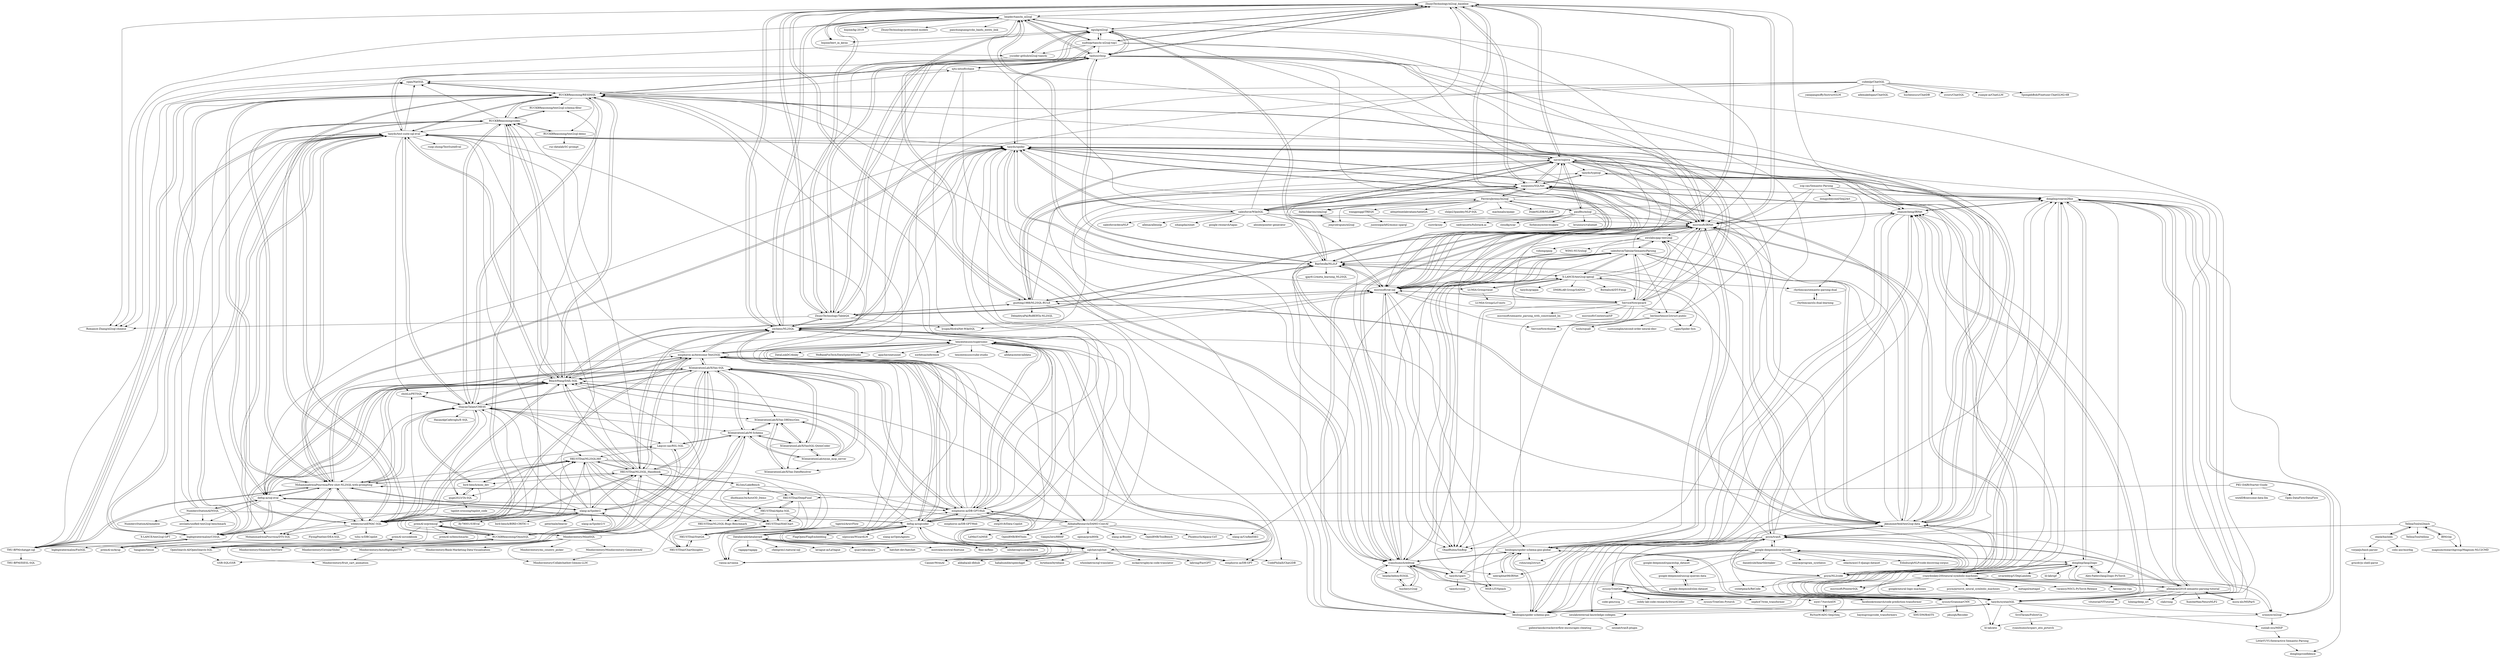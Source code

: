 digraph G {
"ZhuiyiTechnology/nl2sql_baseline" -> "beader/tianchi_nl2sql"
"ZhuiyiTechnology/nl2sql_baseline" -> "eguilg/nl2sql"
"ZhuiyiTechnology/nl2sql_baseline" -> "nudtnlp/tianchi-nl2sql-top1"
"ZhuiyiTechnology/nl2sql_baseline" -> "naver/sqlova"
"ZhuiyiTechnology/nl2sql_baseline" -> "microsoft/IRNet"
"ZhuiyiTechnology/nl2sql_baseline" -> "xiaojunxu/SQLNet"
"ZhuiyiTechnology/nl2sql_baseline" -> "ZhuiyiTechnology/TableQA"
"ZhuiyiTechnology/nl2sql_baseline" -> "taolusi/chisp"
"ZhuiyiTechnology/nl2sql_baseline" -> "bojone/bert_in_keras" ["e"=1]
"ZhuiyiTechnology/nl2sql_baseline" -> "BaeSeulki/NL2LF"
"ZhuiyiTechnology/nl2sql_baseline" -> "microsoft/rat-sql"
"ZhuiyiTechnology/nl2sql_baseline" -> "guotong1988/NL2SQL-RULE"
"ZhuiyiTechnology/nl2sql_baseline" -> "yechens/NL2SQL"
"ZhuiyiTechnology/nl2sql_baseline" -> "zhanzecheng/IRNet"
"ZhuiyiTechnology/nl2sql_baseline" -> "Romance-Zhang/nl2sql-chinese"
"taoyds/spider" -> "microsoft/IRNet"
"taoyds/spider" -> "taoyds/test-suite-sql-eval"
"taoyds/spider" -> "jkkummerfeld/text2sql-data"
"taoyds/spider" -> "microsoft/rat-sql"
"taoyds/spider" -> "BeachWang/DAIL-SQL"
"taoyds/spider" -> "MohammadrezaPourreza/Few-shot-NL2SQL-with-prompting"
"taoyds/spider" -> "ryanzhumich/editsql"
"taoyds/spider" -> "taolusi/chisp"
"taoyds/spider" -> "xiaojunxu/SQLNet"
"taoyds/spider" -> "taoyds/syntaxSQL"
"taoyds/spider" -> "salesforce/WikiSQL"
"taoyds/spider" -> "BaeSeulki/NL2LF"
"taoyds/spider" -> "naver/sqlova"
"taoyds/spider" -> "benbogin/spider-schema-gnn"
"taoyds/spider" -> "RUCKBReasoning/RESDSQL"
"salesforce/WikiSQL" -> "taoyds/spider"
"salesforce/WikiSQL" -> "naver/sqlova"
"salesforce/WikiSQL" -> "xiaojunxu/SQLNet"
"salesforce/WikiSQL" -> "jkkummerfeld/text2sql-data"
"salesforce/WikiSQL" -> "yechens/NL2SQL"
"salesforce/WikiSQL" -> "ZhuiyiTechnology/nl2sql_baseline"
"salesforce/WikiSQL" -> "microsoft/IRNet"
"salesforce/WikiSQL" -> "beader/tianchi_nl2sql"
"salesforce/WikiSQL" -> "microsoft/rat-sql"
"salesforce/WikiSQL" -> "google-research/tapas" ["e"=1]
"salesforce/WikiSQL" -> "abisee/pointer-generator" ["e"=1]
"salesforce/WikiSQL" -> "salesforce/decaNLP" ["e"=1]
"salesforce/WikiSQL" -> "allenai/allennlp" ["e"=1]
"salesforce/WikiSQL" -> "FerreroJeremy/ln2sql"
"salesforce/WikiSQL" -> "zihangdai/xlnet" ["e"=1]
"crazydonkey200/neural-symbolic-machines" -> "donglixp/coarse2fine"
"crazydonkey200/neural-symbolic-machines" -> "donglixp/lang2logic"
"crazydonkey200/neural-symbolic-machines" -> "zhanzecheng/IRNet"
"crazydonkey200/neural-symbolic-machines" -> "vacancy/NSCL-PyTorch-Release" ["e"=1]
"crazydonkey200/neural-symbolic-machines" -> "taoyds/syntaxSQL"
"crazydonkey200/neural-symbolic-machines" -> "microsoft/PointerSQL" ["e"=1]
"crazydonkey200/neural-symbolic-machines" -> "allenai/acl2018-semantic-parsing-tutorial"
"crazydonkey200/neural-symbolic-machines" -> "kexinyi/ns-vqa" ["e"=1]
"crazydonkey200/neural-symbolic-machines" -> "pcyin/tranX"
"crazydonkey200/neural-symbolic-machines" -> "sriniiyer/nl2sql"
"crazydonkey200/neural-symbolic-machines" -> "google/neural-logic-machines" ["e"=1]
"crazydonkey200/neural-symbolic-machines" -> "jkkummerfeld/text2sql-data"
"crazydonkey200/neural-symbolic-machines" -> "pcyin/pytorch_neural_symbolic_machines" ["e"=1]
"crazydonkey200/neural-symbolic-machines" -> "metagol/metagol" ["e"=1]
"crazydonkey200/neural-symbolic-machines" -> "benbogin/spider-schema-gnn"
"naver/sqlova" -> "xiaojunxu/SQLNet"
"naver/sqlova" -> "ZhuiyiTechnology/nl2sql_baseline"
"naver/sqlova" -> "paulfitz/mlsql"
"naver/sqlova" -> "microsoft/IRNet"
"naver/sqlova" -> "guotong1988/NL2SQL-RULE"
"naver/sqlova" -> "taoyds/syntaxSQL"
"naver/sqlova" -> "jkkummerfeld/text2sql-data"
"naver/sqlova" -> "salesforce/WikiSQL"
"naver/sqlova" -> "microsoft/PointerSQL" ["e"=1]
"naver/sqlova" -> "taoyds/spider"
"naver/sqlova" -> "BaeSeulki/NL2LF"
"naver/sqlova" -> "taoyds/typesql"
"naver/sqlova" -> "ryanzhumich/editsql"
"naver/sqlova" -> "donglixp/coarse2fine"
"naver/sqlova" -> "zhanzecheng/IRNet"
"xiaojunxu/SQLNet" -> "naver/sqlova"
"xiaojunxu/SQLNet" -> "taoyds/syntaxSQL"
"xiaojunxu/SQLNet" -> "microsoft/IRNet"
"xiaojunxu/SQLNet" -> "taoyds/typesql"
"xiaojunxu/SQLNet" -> "donglixp/coarse2fine"
"xiaojunxu/SQLNet" -> "FerreroJeremy/ln2sql"
"xiaojunxu/SQLNet" -> "jkkummerfeld/text2sql-data"
"xiaojunxu/SQLNet" -> "ZhuiyiTechnology/nl2sql_baseline"
"xiaojunxu/SQLNet" -> "taoyds/spider"
"xiaojunxu/SQLNet" -> "dadashkarimi/seq2sql"
"xiaojunxu/SQLNet" -> "ryanzhumich/editsql"
"xiaojunxu/SQLNet" -> "salesforce/WikiSQL"
"xiaojunxu/SQLNet" -> "microsoft/rat-sql"
"xiaojunxu/SQLNet" -> "benbogin/spider-schema-gnn"
"xiaojunxu/SQLNet" -> "guotong1988/NL2SQL-RULE"
"donglixp/coarse2fine" -> "donglixp/lang2logic"
"donglixp/coarse2fine" -> "taoyds/syntaxSQL"
"donglixp/coarse2fine" -> "Alex-Fabbri/lang2logic-PyTorch"
"donglixp/coarse2fine" -> "taoyds/typesql"
"donglixp/coarse2fine" -> "sriniiyer/nl2sql"
"donglixp/coarse2fine" -> "zhanzecheng/IRNet"
"donglixp/coarse2fine" -> "allenai/acl2018-semantic-parsing-tutorial"
"donglixp/coarse2fine" -> "xiaojunxu/SQLNet"
"donglixp/coarse2fine" -> "pcyin/NL2code"
"donglixp/coarse2fine" -> "benbogin/spider-schema-gnn"
"donglixp/coarse2fine" -> "donglixp/confidence"
"pcyin/tranX" -> "pcyin/NL2code"
"pcyin/tranX" -> "microsoft/IRNet"
"pcyin/tranX" -> "taoyds/syntaxSQL"
"pcyin/tranX" -> "neulab/external-knowledge-codegen"
"pcyin/tranX" -> "zhanzecheng/IRNet"
"pcyin/tranX" -> "benbogin/spider-schema-gnn"
"pcyin/tranX" -> "zysszy/TreeGen"
"pcyin/tranX" -> "jkkummerfeld/text2sql-data"
"pcyin/tranX" -> "allenai/acl2018-semantic-parsing-tutorial"
"pcyin/tranX" -> "donglixp/coarse2fine"
"pcyin/tranX" -> "benbogin/spider-schema-gnn-global"
"pcyin/tranX" -> "zysszy/GrammarCNN"
"pcyin/tranX" -> "google-deepmind/card2code"
"pcyin/tranX" -> "OhadRubin/SmBop" ["e"=1]
"pcyin/tranX" -> "BaeSeulki/NL2LF"
"taoyds/syntaxSQL" -> "benbogin/spider-schema-gnn-global"
"taoyds/syntaxSQL" -> "benbogin/spider-schema-gnn"
"taoyds/syntaxSQL" -> "ryanzhumich/editsql"
"taoyds/syntaxSQL" -> "microsoft/IRNet"
"taoyds/syntaxSQL" -> "zhanzecheng/IRNet"
"taoyds/syntaxSQL" -> "donglixp/coarse2fine"
"taoyds/syntaxSQL" -> "xiaojunxu/SQLNet"
"taoyds/syntaxSQL" -> "sriniiyer/nl2sql"
"taoyds/syntaxSQL" -> "sunlab-osu/MISP"
"taoyds/syntaxSQL" -> "lil-lab/atis"
"taoyds/syntaxSQL" -> "SivilTaram/FollowUp"
"msra-nlc/MSParS" -> "donglixp/coarse2fine"
"msra-nlc/MSParS" -> "allenai/acl2018-semantic-parsing-tutorial"
"ryanzhumich/editsql" -> "microsoft/IRNet"
"ryanzhumich/editsql" -> "benbogin/spider-schema-gnn-global"
"ryanzhumich/editsql" -> "taoyds/sparc"
"ryanzhumich/editsql" -> "taoyds/syntaxSQL"
"ryanzhumich/editsql" -> "benbogin/spider-schema-gnn"
"ryanzhumich/editsql" -> "microsoft/rat-sql"
"ryanzhumich/editsql" -> "huybery/r2sql"
"ryanzhumich/editsql" -> "lil-lab/atis"
"ryanzhumich/editsql" -> "headacheboy/IGSQL"
"ryanzhumich/editsql" -> "taoyds/spider"
"ryanzhumich/editsql" -> "neerajbhat98/IRNet"
"ryanzhumich/editsql" -> "salesforce/TabularSemanticParsing"
"ryanzhumich/editsql" -> "donglixp/coarse2fine"
"ryanzhumich/editsql" -> "zhanzecheng/IRNet"
"ryanzhumich/editsql" -> "BaeSeulki/NL2LF"
"paulfitz/mlsql" -> "naver/sqlova"
"paulfitz/mlsql" -> "microsoft/IRNet"
"paulfitz/mlsql" -> "FerreroJeremy/ln2sql"
"paulfitz/mlsql" -> "sustrik/uxy" ["e"=1]
"paulfitz/mlsql" -> "xadrianzetx/fullstack.ai" ["e"=1]
"paulfitz/mlsql" -> "microsoft/rat-sql"
"paulfitz/mlsql" -> "cloudkj/scar" ["e"=1]
"paulfitz/mlsql" -> "forbesmyester/esqlate" ["e"=1]
"paulfitz/mlsql" -> "brunnurs/valuenet"
"jkkummerfeld/text2sql-data" -> "taoyds/spider"
"jkkummerfeld/text2sql-data" -> "xiaojunxu/SQLNet"
"jkkummerfeld/text2sql-data" -> "taoyds/syntaxSQL"
"jkkummerfeld/text2sql-data" -> "naver/sqlova"
"jkkummerfeld/text2sql-data" -> "donglixp/coarse2fine"
"jkkummerfeld/text2sql-data" -> "taoyds/test-suite-sql-eval"
"jkkummerfeld/text2sql-data" -> "benbogin/spider-schema-gnn"
"jkkummerfeld/text2sql-data" -> "pcyin/tranX"
"jkkummerfeld/text2sql-data" -> "microsoft/IRNet"
"jkkummerfeld/text2sql-data" -> "awslabs/gap-text2sql"
"jkkummerfeld/text2sql-data" -> "salesforce/TabularSemanticParsing"
"jkkummerfeld/text2sql-data" -> "microsoft/rat-sql"
"jkkummerfeld/text2sql-data" -> "crazydonkey200/neural-symbolic-machines"
"jkkummerfeld/text2sql-data" -> "guotong1988/NL2SQL-RULE"
"jkkummerfeld/text2sql-data" -> "zhanzecheng/IRNet"
"taoyds/typesql" -> "donglixp/coarse2fine"
"taoyds/typesql" -> "xiaojunxu/SQLNet"
"taoyds/typesql" -> "taoyds/syntaxSQL"
"allenai/acl2018-semantic-parsing-tutorial" -> "donglixp/coarse2fine"
"allenai/acl2018-semantic-parsing-tutorial" -> "vitutorial/VITutorial" ["e"=1]
"allenai/acl2018-semantic-parsing-tutorial" -> "zhanzecheng/IRNet"
"allenai/acl2018-semantic-parsing-tutorial" -> "taoyds/syntaxSQL"
"allenai/acl2018-semantic-parsing-tutorial" -> "benbogin/spider-schema-gnn"
"allenai/acl2018-semantic-parsing-tutorial" -> "pcyin/tranX"
"allenai/acl2018-semantic-parsing-tutorial" -> "msra-nlc/MSParS"
"allenai/acl2018-semantic-parsing-tutorial" -> "crazydonkey200/neural-symbolic-machines"
"allenai/acl2018-semantic-parsing-tutorial" -> "luheng/deep_srl" ["e"=1]
"allenai/acl2018-semantic-parsing-tutorial" -> "clab/rnng" ["e"=1]
"allenai/acl2018-semantic-parsing-tutorial" -> "XuezheMax/NeuroNLP2" ["e"=1]
"allenai/acl2018-semantic-parsing-tutorial" -> "donglixp/lang2logic"
"allenai/acl2018-semantic-parsing-tutorial" -> "jkkummerfeld/text2sql-data"
"LittleYUYU/Interactive-Semantic-Parsing" -> "donglixp/confidence"
"icip-cas/Semantic-Parsing" -> "berlino/tensor2struct-public"
"icip-cas/Semantic-Parsing" -> "OhadRubin/SmBop" ["e"=1]
"icip-cas/Semantic-Parsing" -> "donglixp/coarse2fine"
"icip-cas/Semantic-Parsing" -> "dongpobeyond/Seq2Act"
"icip-cas/Semantic-Parsing" -> "rhythmcao/semantic-parsing-dual"
"benbogin/spider-schema-gnn" -> "benbogin/spider-schema-gnn-global"
"benbogin/spider-schema-gnn" -> "zhanzecheng/IRNet"
"benbogin/spider-schema-gnn" -> "taoyds/syntaxSQL"
"benbogin/spider-schema-gnn" -> "ryanzhumich/editsql"
"benbogin/spider-schema-gnn" -> "microsoft/IRNet"
"zhanzecheng/IRNet" -> "benbogin/spider-schema-gnn"
"zhanzecheng/IRNet" -> "taoyds/syntaxSQL"
"zhanzecheng/IRNet" -> "benbogin/spider-schema-gnn-global"
"zhanzecheng/IRNet" -> "microsoft/IRNet"
"zhanzecheng/IRNet" -> "donglixp/coarse2fine"
"zhanzecheng/IRNet" -> "rshin/seq2struct"
"zhanzecheng/IRNet" -> "neerajbhat98/IRNet"
"taoyds/sparc" -> "taoyds/cosql"
"taoyds/sparc" -> "ryanzhumich/editsql"
"taoyds/sparc" -> "MSR-LIT/Splash"
"taoyds/sparc" -> "benbogin/spider-schema-gnn-global"
"eguilg/nl2sql" -> "beader/tianchi_nl2sql"
"eguilg/nl2sql" -> "nudtnlp/tianchi-nl2sql-top1"
"eguilg/nl2sql" -> "ZhuiyiTechnology/nl2sql_baseline"
"eguilg/nl2sql" -> "yscoder-github/nl2sql-tianchi"
"eguilg/nl2sql" -> "ZhuiyiTechnology/TableQA"
"eguilg/nl2sql" -> "Romance-Zhang/nl2sql-chinese"
"eguilg/nl2sql" -> "BaeSeulki/NL2LF"
"eguilg/nl2sql" -> "microsoft/IRNet"
"eguilg/nl2sql" -> "bojone/bert_in_keras" ["e"=1]
"eguilg/nl2sql" -> "taolusi/chisp"
"eguilg/nl2sql" -> "microsoft/rat-sql"
"zysszy/GrammarCNN" -> "zysszy/TreeGen"
"zysszy/GrammarCNN" -> "neulab/external-knowledge-codegen"
"zysszy/GrammarCNN" -> "pkuzqh/Recoder" ["e"=1]
"Alex-Fabbri/lang2logic-PyTorch" -> "donglixp/lang2logic"
"wangpinggl/TREQS" -> "junwoopark92/mimic-sparql"
"dadashkarimi/seq2sql" -> "jonjrodriguez/nl2sql"
"SivilTaram/FollowUp" -> "ryanzhumich/sparc_atis_pytorch"
"google-deepmind/slim-dataset" -> "google-deepmind/unsup-queries-data"
"rhythmcao/semantic-parsing-dual" -> "rhythmcao/slu-dual-learning"
"neerajbhat98/IRNet" -> "benbogin/spider-schema-gnn-global"
"yechens/NL2SQL" -> "beader/tianchi_nl2sql"
"yechens/NL2SQL" -> "eosphoros-ai/Awesome-Text2SQL"
"yechens/NL2SQL" -> "eosphoros-ai/DB-GPT-Hub"
"yechens/NL2SQL" -> "ZhuiyiTechnology/TableQA"
"yechens/NL2SQL" -> "ZhuiyiTechnology/nl2sql_baseline"
"yechens/NL2SQL" -> "microsoft/rat-sql"
"yechens/NL2SQL" -> "eguilg/nl2sql"
"yechens/NL2SQL" -> "taolusi/chisp"
"yechens/NL2SQL" -> "BeachWang/DAIL-SQL"
"yechens/NL2SQL" -> "taoyds/spider"
"yechens/NL2SQL" -> "jkkummerfeld/text2sql-data"
"yechens/NL2SQL" -> "defog-ai/sqlcoder"
"yechens/NL2SQL" -> "HKUSTDial/NL2SQL_Handbook"
"yechens/NL2SQL" -> "RUCKBReasoning/RESDSQL"
"yechens/NL2SQL" -> "tencentmusic/supersonic"
"microsoft/rat-sql" -> "microsoft/IRNet"
"microsoft/rat-sql" -> "taoyds/spider"
"microsoft/rat-sql" -> "ryanzhumich/editsql"
"microsoft/rat-sql" -> "salesforce/TabularSemanticParsing"
"microsoft/rat-sql" -> "X-LANCE/text2sql-lgesql"
"microsoft/rat-sql" -> "OhadRubin/SmBop" ["e"=1]
"microsoft/rat-sql" -> "ServiceNow/duorat"
"microsoft/rat-sql" -> "guotong1988/NL2SQL-RULE"
"microsoft/rat-sql" -> "BaeSeulki/NL2LF"
"microsoft/rat-sql" -> "awslabs/gap-text2sql"
"microsoft/rat-sql" -> "ServiceNow/picard"
"microsoft/rat-sql" -> "benbogin/spider-schema-gnn"
"microsoft/rat-sql" -> "benbogin/spider-schema-gnn-global"
"microsoft/rat-sql" -> "ZhuiyiTechnology/nl2sql_baseline"
"microsoft/rat-sql" -> "xiaojunxu/SQLNet"
"nudtnlp/tianchi-nl2sql-top1" -> "beader/tianchi_nl2sql"
"nudtnlp/tianchi-nl2sql-top1" -> "eguilg/nl2sql"
"nudtnlp/tianchi-nl2sql-top1" -> "ZhuiyiTechnology/nl2sql_baseline"
"nudtnlp/tianchi-nl2sql-top1" -> "microsoft/IRNet"
"nudtnlp/tianchi-nl2sql-top1" -> "ZhuiyiTechnology/TableQA"
"nudtnlp/tianchi-nl2sql-top1" -> "yscoder-github/nl2sql-tianchi"
"nudtnlp/tianchi-nl2sql-top1" -> "naver/sqlova"
"nudtnlp/tianchi-nl2sql-top1" -> "taolusi/chisp"
"BaeSeulki/NL2LF" -> "microsoft/IRNet"
"BaeSeulki/NL2LF" -> "X-LANCE/text2sql-lgesql"
"BaeSeulki/NL2LF" -> "taolusi/chisp"
"BaeSeulki/NL2LF" -> "beader/tianchi_nl2sql"
"BaeSeulki/NL2LF" -> "eguilg/nl2sql"
"BaeSeulki/NL2LF" -> "microsoft/rat-sql"
"BaeSeulki/NL2LF" -> "ZhuiyiTechnology/TableQA"
"BaeSeulki/NL2LF" -> "ryanzhumich/editsql"
"BaeSeulki/NL2LF" -> "benbogin/spider-schema-gnn-global"
"BaeSeulki/NL2LF" -> "ZhuiyiTechnology/nl2sql_baseline"
"BaeSeulki/NL2LF" -> "benbogin/spider-schema-gnn"
"BaeSeulki/NL2LF" -> "taoyds/spider"
"BaeSeulki/NL2LF" -> "OhadRubin/SmBop" ["e"=1]
"BaeSeulki/NL2LF" -> "qjay612/meta_learning_NL2SQL" ["e"=1]
"BaeSeulki/NL2LF" -> "naver/sqlova"
"IBM/clai" -> "TellinaTool/nl2bash"
"IBM/clai" -> "magnumresearchgroup/Magnum-NLC2CMD"
"ZhuiyiTechnology/TableQA" -> "eguilg/nl2sql"
"ZhuiyiTechnology/TableQA" -> "beader/tianchi_nl2sql"
"ZhuiyiTechnology/TableQA" -> "BaeSeulki/NL2LF"
"ZhuiyiTechnology/TableQA" -> "ZhuiyiTechnology/nl2sql_baseline"
"ZhuiyiTechnology/TableQA" -> "yechens/NL2SQL"
"ZhuiyiTechnology/TableQA" -> "taolusi/chisp"
"ZhuiyiTechnology/TableQA" -> "lyuqin/HydraNet-WikiSQL"
"ZhuiyiTechnology/TableQA" -> "guotong1988/NL2SQL-RULE"
"ZhuiyiTechnology/TableQA" -> "Romance-Zhang/nl2sql-chinese"
"ZhuiyiTechnology/TableQA" -> "microsoft/rat-sql"
"ZhuiyiTechnology/TableQA" -> "nudtnlp/tianchi-nl2sql-top1"
"microsoft/IRNet" -> "ryanzhumich/editsql"
"microsoft/IRNet" -> "microsoft/rat-sql"
"microsoft/IRNet" -> "taoyds/syntaxSQL"
"microsoft/IRNet" -> "benbogin/spider-schema-gnn"
"microsoft/IRNet" -> "taoyds/spider"
"microsoft/IRNet" -> "benbogin/spider-schema-gnn-global"
"microsoft/IRNet" -> "zhanzecheng/IRNet"
"microsoft/IRNet" -> "pcyin/tranX"
"microsoft/IRNet" -> "BaeSeulki/NL2LF"
"microsoft/IRNet" -> "xiaojunxu/SQLNet"
"microsoft/IRNet" -> "naver/sqlova"
"microsoft/IRNet" -> "ServiceNow/duorat"
"microsoft/IRNet" -> "ZhuiyiTechnology/nl2sql_baseline"
"microsoft/IRNet" -> "guotong1988/NL2SQL-RULE"
"microsoft/IRNet" -> "awslabs/gap-text2sql"
"idank/bashlex" -> "vorpaljs/bash-parser"
"idank/bashlex" -> "TellinaTool/nl2bash"
"idank/bashlex" -> "colis-anr/morbig"
"benbogin/spider-schema-gnn-global" -> "benbogin/spider-schema-gnn"
"benbogin/spider-schema-gnn-global" -> "taoyds/syntaxSQL"
"benbogin/spider-schema-gnn-global" -> "ryanzhumich/editsql"
"benbogin/spider-schema-gnn-global" -> "neerajbhat98/IRNet"
"benbogin/spider-schema-gnn-global" -> "rshin/seq2struct"
"benbogin/spider-schema-gnn-global" -> "microsoft/IRNet"
"sunlab-osu/MISP" -> "LittleYUYU/Interactive-Semantic-Parsing"
"neulab/external-knowledge-codegen" -> "neulab/tranX-plugin"
"neulab/external-knowledge-codegen" -> "gabeorlanski/stackoverflow-encourages-cheating"
"beader/tianchi_nl2sql" -> "eguilg/nl2sql"
"beader/tianchi_nl2sql" -> "nudtnlp/tianchi-nl2sql-top1"
"beader/tianchi_nl2sql" -> "ZhuiyiTechnology/nl2sql_baseline"
"beader/tianchi_nl2sql" -> "ZhuiyiTechnology/TableQA"
"beader/tianchi_nl2sql" -> "yechens/NL2SQL"
"beader/tianchi_nl2sql" -> "BaeSeulki/NL2LF"
"beader/tianchi_nl2sql" -> "yscoder-github/nl2sql-tianchi"
"beader/tianchi_nl2sql" -> "bojone/bert_in_keras" ["e"=1]
"beader/tianchi_nl2sql" -> "taolusi/chisp"
"beader/tianchi_nl2sql" -> "Romance-Zhang/nl2sql-chinese"
"beader/tianchi_nl2sql" -> "guotong1988/NL2SQL-RULE"
"beader/tianchi_nl2sql" -> "microsoft/IRNet"
"beader/tianchi_nl2sql" -> "bojone/kg-2019" ["e"=1]
"beader/tianchi_nl2sql" -> "ZhuiyiTechnology/pretrained-models" ["e"=1]
"beader/tianchi_nl2sql" -> "panchunguang/ccks_baidu_entity_link" ["e"=1]
"zysszy/TreeGen" -> "facebookresearch/code-prediction-transformer"
"zysszy/TreeGen" -> "zysszy/GrammarCNN"
"zysszy/TreeGen" -> "zysszy/TreeGen-Pytorch"
"zysszy/TreeGen" -> "nxphi47/tree_transformer"
"zysszy/TreeGen" -> "code-gen/cscg" ["e"=1]
"zysszy/TreeGen" -> "xiye17/torchASN"
"zysszy/TreeGen" -> "RuYunW/ADG-Seq2Seq"
"zysszy/TreeGen" -> "reddy-lab-code-research/StructCoder"
"facebookresearch/code-prediction-transformer" -> "zysszy/TreeGen"
"facebookresearch/code-prediction-transformer" -> "bayesgroup/code_transformers" ["e"=1]
"facebookresearch/code-prediction-transformer" -> "XMUDM/BASTS" ["e"=1]
"guotong1988/NL2SQL-RULE" -> "naver/sqlova"
"guotong1988/NL2SQL-RULE" -> "microsoft/rat-sql"
"guotong1988/NL2SQL-RULE" -> "microsoft/IRNet"
"guotong1988/NL2SQL-RULE" -> "ZhuiyiTechnology/TableQA"
"guotong1988/NL2SQL-RULE" -> "ZhuiyiTechnology/nl2sql_baseline"
"guotong1988/NL2SQL-RULE" -> "xiaojunxu/SQLNet"
"guotong1988/NL2SQL-RULE" -> "taoyds/typesql"
"guotong1988/NL2SQL-RULE" -> "DebadityaPal/RoBERTa-NL2SQL"
"guotong1988/NL2SQL-RULE" -> "jkkummerfeld/text2sql-data"
"guotong1988/NL2SQL-RULE" -> "lyuqin/HydraNet-WikiSQL"
"guotong1988/NL2SQL-RULE" -> "beader/tianchi_nl2sql"
"taolusi/chisp" -> "xjtu-intsoft/chase"
"taolusi/chisp" -> "BaeSeulki/NL2LF"
"taolusi/chisp" -> "taoyds/syntaxSQL"
"taolusi/chisp" -> "taoyds/spider"
"taolusi/chisp" -> "ZhuiyiTechnology/nl2sql_baseline"
"taolusi/chisp" -> "ZhuiyiTechnology/TableQA"
"taolusi/chisp" -> "RUCKBReasoning/RESDSQL"
"taolusi/chisp" -> "ryanzhumich/editsql"
"taolusi/chisp" -> "benbogin/spider-schema-gnn-global"
"taolusi/chisp" -> "taoyds/test-suite-sql-eval"
"taolusi/chisp" -> "beader/tianchi_nl2sql"
"taolusi/chisp" -> "microsoft/rat-sql"
"taolusi/chisp" -> "benbogin/spider-schema-gnn"
"taolusi/chisp" -> "microsoft/IRNet"
"taolusi/chisp" -> "eguilg/nl2sql"
"xiye17/torchASN" -> "RuYunW/ADG-Seq2Seq"
"yscoder-github/nl2sql-tianchi" -> "eguilg/nl2sql"
"yscoder-github/nl2sql-tianchi" -> "Romance-Zhang/nl2sql-chinese"
"RuYunW/ADG-Seq2Seq" -> "xiye17/torchASN"
"X-LANCE/text2sql-lgesql" -> "OhadRubin/SmBop" ["e"=1]
"X-LANCE/text2sql-lgesql" -> "LUMIA-Group/rasat"
"X-LANCE/text2sql-lgesql" -> "microsoft/rat-sql"
"X-LANCE/text2sql-lgesql" -> "taoyds/grappa" ["e"=1]
"X-LANCE/text2sql-lgesql" -> "BaeSeulki/NL2LF"
"X-LANCE/text2sql-lgesql" -> "salesforce/TabularSemanticParsing"
"X-LANCE/text2sql-lgesql" -> "DMIRLAB-Group/SADGA"
"X-LANCE/text2sql-lgesql" -> "awslabs/gap-text2sql"
"X-LANCE/text2sql-lgesql" -> "BorealisAI/DT-Fixup"
"X-LANCE/text2sql-lgesql" -> "microsoft/IRNet"
"X-LANCE/text2sql-lgesql" -> "ygan/Spider-Syn"
"X-LANCE/text2sql-lgesql" -> "rhythmcao/semantic-parsing-dual"
"salesforce/TabularSemanticParsing" -> "microsoft/rat-sql"
"salesforce/TabularSemanticParsing" -> "awslabs/gap-text2sql"
"salesforce/TabularSemanticParsing" -> "OhadRubin/SmBop" ["e"=1]
"salesforce/TabularSemanticParsing" -> "X-LANCE/text2sql-lgesql"
"salesforce/TabularSemanticParsing" -> "ryanzhumich/editsql"
"salesforce/TabularSemanticParsing" -> "taoyds/syntaxSQL"
"salesforce/TabularSemanticParsing" -> "xlang-ai/UnifiedSKG" ["e"=1]
"salesforce/TabularSemanticParsing" -> "BaeSeulki/NL2LF"
"salesforce/TabularSemanticParsing" -> "berlino/tensor2struct-public"
"salesforce/TabularSemanticParsing" -> "microsoft/IRNet"
"salesforce/TabularSemanticParsing" -> "ServiceNow/picard"
"salesforce/TabularSemanticParsing" -> "jkkummerfeld/text2sql-data"
"salesforce/TabularSemanticParsing" -> "taoyds/sparc"
"berlino/tensor2struct-public" -> "OhadRubin/SmBop" ["e"=1]
"berlino/tensor2struct-public" -> "ServiceNow/duorat"
"berlino/tensor2struct-public" -> "tzshi/squall" ["e"=1]
"berlino/tensor2struct-public" -> "ygan/Spider-Syn"
"berlino/tensor2struct-public" -> "sustcsonglin/second-order-neural-dmv" ["e"=1]
"taoyds/test-suite-sql-eval" -> "BeachWang/DAIL-SQL"
"taoyds/test-suite-sql-eval" -> "MohammadrezaPourreza/Few-shot-NL2SQL-with-prompting"
"taoyds/test-suite-sql-eval" -> "taoyds/spider"
"taoyds/test-suite-sql-eval" -> "ruiqi-zhong/TestSuiteEval"
"taoyds/test-suite-sql-eval" -> "RUCKBReasoning/RESDSQL"
"taoyds/test-suite-sql-eval" -> "wbbeyourself/MAC-SQL"
"taoyds/test-suite-sql-eval" -> "defog-ai/sql-eval"
"taoyds/test-suite-sql-eval" -> "bigbigwatermalon/C3SQL"
"taoyds/test-suite-sql-eval" -> "THU-BPM/chatgpt-sql"
"taoyds/test-suite-sql-eval" -> "ShayanTalaei/CHESS"
"taoyds/test-suite-sql-eval" -> "ygan/NatSQL"
"taoyds/test-suite-sql-eval" -> "jkkummerfeld/text2sql-data"
"taoyds/test-suite-sql-eval" -> "zhshLii/PETSQL"
"taoyds/test-suite-sql-eval" -> "taolusi/chisp"
"taoyds/test-suite-sql-eval" -> "awslabs/unified-text2sql-benchmark"
"xjtu-intsoft/chase" -> "taolusi/chisp"
"xjtu-intsoft/chase" -> "headacheboy/IGSQL"
"xjtu-intsoft/chase" -> "ygan/NatSQL"
"xjtu-intsoft/chase" -> "taoyds/sparc"
"xjtu-intsoft/chase" -> "lyuqin/HydraNet-WikiSQL"
"awslabs/gap-text2sql" -> "vzhong/gazp"
"awslabs/gap-text2sql" -> "salesforce/TabularSemanticParsing"
"awslabs/gap-text2sql" -> "berlino/tensor2struct-public"
"awslabs/gap-text2sql" -> "WING-NUS/slsql" ["e"=1]
"headacheboy/IGSQL" -> "huybery/r2sql"
"huybery/r2sql" -> "headacheboy/IGSQL"
"huybery/r2sql" -> "ryanzhumich/editsql"
"rhythmcao/slu-dual-learning" -> "rhythmcao/semantic-parsing-dual"
"ServiceNow/picard" -> "OhadRubin/SmBop" ["e"=1]
"ServiceNow/picard" -> "RUCKBReasoning/RESDSQL"
"ServiceNow/picard" -> "microsoft/rat-sql"
"ServiceNow/picard" -> "awslabs/gap-text2sql"
"ServiceNow/picard" -> "X-LANCE/text2sql-lgesql"
"ServiceNow/picard" -> "MSR-LIT/Splash"
"ServiceNow/picard" -> "ygan/NatSQL"
"ServiceNow/picard" -> "berlino/tensor2struct-public"
"ServiceNow/picard" -> "microsoft/IRNet"
"ServiceNow/picard" -> "salesforce/TabularSemanticParsing"
"ServiceNow/picard" -> "taoyds/spider"
"ServiceNow/picard" -> "ServiceNow/duorat"
"ServiceNow/picard" -> "microsoft/semantic_parsing_with_constrained_lm"
"ServiceNow/picard" -> "taoyds/test-suite-sql-eval"
"ServiceNow/picard" -> "microsoft/ContextualSP" ["e"=1]
"ygan/NatSQL" -> "RUCKBReasoning/RESDSQL"
"AlibabaResearch/DAMO-ConvAI" -> "MohammadrezaPourreza/Few-shot-NL2SQL-with-prompting"
"AlibabaResearch/DAMO-ConvAI" -> "eosphoros-ai/DB-GPT-Hub"
"AlibabaResearch/DAMO-ConvAI" -> "BeachWang/DAIL-SQL"
"AlibabaResearch/DAMO-ConvAI" -> "yechens/NL2SQL"
"AlibabaResearch/DAMO-ConvAI" -> "openai/prm800k" ["e"=1]
"AlibabaResearch/DAMO-ConvAI" -> "eosphoros-ai/Awesome-Text2SQL"
"AlibabaResearch/DAMO-ConvAI" -> "taoyds/spider"
"AlibabaResearch/DAMO-ConvAI" -> "xlang-ai/Binder" ["e"=1]
"AlibabaResearch/DAMO-ConvAI" -> "RUCKBReasoning/RESDSQL"
"AlibabaResearch/DAMO-ConvAI" -> "OpenBMB/ToolBench" ["e"=1]
"AlibabaResearch/DAMO-ConvAI" -> "PhoebusSi/Alpaca-CoT" ["e"=1]
"AlibabaResearch/DAMO-ConvAI" -> "LeMei/UniMSE" ["e"=1]
"AlibabaResearch/DAMO-ConvAI" -> "OpenBMB/BMTools" ["e"=1]
"AlibabaResearch/DAMO-ConvAI" -> "GanjinZero/RRHF" ["e"=1]
"AlibabaResearch/DAMO-ConvAI" -> "xlang-ai/UnifiedSKG" ["e"=1]
"FerreroJeremy/ln2sql" -> "xiaojunxu/SQLNet"
"FerreroJeremy/ln2sql" -> "machinalis/quepy" ["e"=1]
"FerreroJeremy/ln2sql" -> "DukeNLIDB/NLIDB" ["e"=1]
"FerreroJeremy/ln2sql" -> "jonjrodriguez/nl2sql"
"FerreroJeremy/ln2sql" -> "dadashkarimi/seq2sql"
"FerreroJeremy/ln2sql" -> "jkkummerfeld/text2sql-data"
"FerreroJeremy/ln2sql" -> "taoyds/spider"
"FerreroJeremy/ln2sql" -> "naver/sqlova"
"FerreroJeremy/ln2sql" -> "paulfitz/mlsql"
"FerreroJeremy/ln2sql" -> "abhijithneilabraham/tableQA" ["e"=1]
"FerreroJeremy/ln2sql" -> "shilpi23pandey/NLP-SQL"
"FerreroJeremy/ln2sql" -> "salesforce/WikiSQL"
"FerreroJeremy/ln2sql" -> "wangpinggl/TREQS"
"TellinaTool/nl2bash" -> "idank/bashlex"
"TellinaTool/nl2bash" -> "TellinaTool/tellina"
"TellinaTool/nl2bash" -> "IBM/clai"
"TellinaTool/nl2bash" -> "pcyin/tranX"
"TellinaTool/nl2bash" -> "magnumresearchgroup/Magnum-NLC2CMD"
"LUMIA-Group/rasat" -> "LUMIA-Group/LoT-insts"
"LUMIA-Group/rasat" -> "X-LANCE/text2sql-lgesql"
"vorpaljs/bash-parser" -> "grncdr/js-shell-parse"
"eosphoros-ai/Awesome-Text2SQL" -> "eosphoros-ai/DB-GPT-Hub"
"eosphoros-ai/Awesome-Text2SQL" -> "yechens/NL2SQL"
"eosphoros-ai/Awesome-Text2SQL" -> "defog-ai/sqlcoder"
"eosphoros-ai/Awesome-Text2SQL" -> "BeachWang/DAIL-SQL"
"eosphoros-ai/Awesome-Text2SQL" -> "tencentmusic/supersonic"
"eosphoros-ai/Awesome-Text2SQL" -> "eosphoros-ai/DB-GPT" ["e"=1]
"eosphoros-ai/Awesome-Text2SQL" -> "HKUSTDial/NL2SQL_Handbook"
"eosphoros-ai/Awesome-Text2SQL" -> "wbbeyourself/MAC-SQL"
"eosphoros-ai/Awesome-Text2SQL" -> "taoyds/spider"
"eosphoros-ai/Awesome-Text2SQL" -> "vanna-ai/vanna" ["e"=1]
"eosphoros-ai/Awesome-Text2SQL" -> "MohammadrezaPourreza/Few-shot-NL2SQL-with-prompting"
"eosphoros-ai/Awesome-Text2SQL" -> "taoyds/test-suite-sql-eval"
"eosphoros-ai/Awesome-Text2SQL" -> "XGenerationLab/XiYan-SQL"
"eosphoros-ai/Awesome-Text2SQL" -> "Canner/WrenAI" ["e"=1]
"eosphoros-ai/Awesome-Text2SQL" -> "AlibabaResearch/DAMO-ConvAI"
"sqlchat/sqlchat" -> "eosphoros-ai/DB-GPT" ["e"=1]
"sqlchat/sqlchat" -> "tencentmusic/supersonic"
"sqlchat/sqlchat" -> "CodePhiliaX/Chat2DB" ["e"=1]
"sqlchat/sqlchat" -> "eosphoros-ai/Awesome-Text2SQL"
"sqlchat/sqlchat" -> "vanna-ai/vanna" ["e"=1]
"sqlchat/sqlchat" -> "hahahumble/speechgpt" ["e"=1]
"sqlchat/sqlchat" -> "eosphoros-ai/DB-GPT-Hub"
"sqlchat/sqlchat" -> "Canner/WrenAI" ["e"=1]
"sqlchat/sqlchat" -> "bytebase/bytebase" ["e"=1]
"sqlchat/sqlchat" -> "whoiskatrin/sql-translator" ["e"=1]
"sqlchat/sqlchat" -> "mckaywrigley/ai-code-translator" ["e"=1]
"sqlchat/sqlchat" -> "defog-ai/sqlcoder"
"sqlchat/sqlchat" -> "Dataherald/dataherald"
"sqlchat/sqlchat" -> "labring/FastGPT" ["e"=1]
"sqlchat/sqlchat" -> "alibaba/ali-dbhub" ["e"=1]
"eosphoros-ai/DB-GPT-Hub" -> "eosphoros-ai/Awesome-Text2SQL"
"eosphoros-ai/DB-GPT-Hub" -> "defog-ai/sqlcoder"
"eosphoros-ai/DB-GPT-Hub" -> "yechens/NL2SQL"
"eosphoros-ai/DB-GPT-Hub" -> "eosphoros-ai/DB-GPT" ["e"=1]
"eosphoros-ai/DB-GPT-Hub" -> "BeachWang/DAIL-SQL"
"eosphoros-ai/DB-GPT-Hub" -> "tencentmusic/supersonic"
"eosphoros-ai/DB-GPT-Hub" -> "taoyds/test-suite-sql-eval"
"eosphoros-ai/DB-GPT-Hub" -> "eosphoros-ai/DB-GPT-Web" ["e"=1]
"eosphoros-ai/DB-GPT-Hub" -> "MohammadrezaPourreza/Few-shot-NL2SQL-with-prompting"
"eosphoros-ai/DB-GPT-Hub" -> "taoyds/spider"
"eosphoros-ai/DB-GPT-Hub" -> "defog-ai/sql-eval"
"eosphoros-ai/DB-GPT-Hub" -> "AlibabaResearch/DAMO-ConvAI"
"eosphoros-ai/DB-GPT-Hub" -> "zwq2018/Data-Copilot" ["e"=1]
"eosphoros-ai/DB-GPT-Hub" -> "XGenerationLab/XiYan-SQL"
"eosphoros-ai/DB-GPT-Hub" -> "RUCKBReasoning/RESDSQL"
"Dataherald/dataherald" -> "defog-ai/sqlcoder"
"Dataherald/dataherald" -> "vanna-ai/vanna" ["e"=1]
"Dataherald/dataherald" -> "Canner/WrenAI" ["e"=1]
"Dataherald/dataherald" -> "ragapp/ragapp" ["e"=1]
"Dataherald/dataherald" -> "eosphoros-ai/Awesome-Text2SQL"
"Dataherald/dataherald" -> "cfahlgren1/natural-sql" ["e"=1]
"Dataherald/dataherald" -> "lavague-ai/LaVague" ["e"=1]
"Dataherald/dataherald" -> "tencentmusic/supersonic"
"Dataherald/dataherald" -> "quarylabs/quary" ["e"=1]
"Dataherald/dataherald" -> "hatchet-dev/hatchet" ["e"=1]
"Dataherald/dataherald" -> "mistralai/mistral-finetune" ["e"=1]
"Dataherald/dataherald" -> "eosphoros-ai/DB-GPT-Hub"
"Dataherald/dataherald" -> "sqlchat/sqlchat"
"Dataherald/dataherald" -> "finic-ai/finic" ["e"=1]
"Dataherald/dataherald" -> "nilsherzig/LLocalSearch" ["e"=1]
"defog-ai/sqlcoder" -> "eosphoros-ai/Awesome-Text2SQL"
"defog-ai/sqlcoder" -> "eosphoros-ai/DB-GPT-Hub"
"defog-ai/sqlcoder" -> "defog-ai/sql-eval"
"defog-ai/sqlcoder" -> "eosphoros-ai/DB-GPT" ["e"=1]
"defog-ai/sqlcoder" -> "vanna-ai/vanna" ["e"=1]
"defog-ai/sqlcoder" -> "yechens/NL2SQL"
"defog-ai/sqlcoder" -> "Dataherald/dataherald"
"defog-ai/sqlcoder" -> "tencentmusic/supersonic"
"defog-ai/sqlcoder" -> "BeachWang/DAIL-SQL"
"defog-ai/sqlcoder" -> "taoyds/spider"
"defog-ai/sqlcoder" -> "Canner/WrenAI" ["e"=1]
"defog-ai/sqlcoder" -> "FlagOpen/FlagEmbedding" ["e"=1]
"defog-ai/sqlcoder" -> "nlpxucan/WizardLM" ["e"=1]
"defog-ai/sqlcoder" -> "xlang-ai/OpenAgents" ["e"=1]
"defog-ai/sqlcoder" -> "sqlchat/sqlchat"
"tencentmusic/supersonic" -> "eosphoros-ai/DB-GPT" ["e"=1]
"tencentmusic/supersonic" -> "eosphoros-ai/Awesome-Text2SQL"
"tencentmusic/supersonic" -> "vanna-ai/vanna" ["e"=1]
"tencentmusic/supersonic" -> "eosphoros-ai/DB-GPT-Hub"
"tencentmusic/supersonic" -> "Canner/WrenAI" ["e"=1]
"tencentmusic/supersonic" -> "DataLinkDC/dinky" ["e"=1]
"tencentmusic/supersonic" -> "defog-ai/sqlcoder"
"tencentmusic/supersonic" -> "WeBankFinTech/DataSphereStudio" ["e"=1]
"tencentmusic/supersonic" -> "apache/seatunnel" ["e"=1]
"tencentmusic/supersonic" -> "xorbitsai/inference" ["e"=1]
"tencentmusic/supersonic" -> "tencentmusic/cube-studio" ["e"=1]
"tencentmusic/supersonic" -> "yechens/NL2SQL"
"tencentmusic/supersonic" -> "CodePhiliaX/Chat2DB" ["e"=1]
"tencentmusic/supersonic" -> "sqlchat/sqlchat"
"tencentmusic/supersonic" -> "alldatacenter/alldata" ["e"=1]
"defog-ai/sql-eval" -> "taoyds/test-suite-sql-eval"
"defog-ai/sql-eval" -> "defog-ai/sqlcoder"
"defog-ai/sql-eval" -> "MohammadrezaPourreza/Few-shot-NL2SQL-with-prompting"
"defog-ai/sql-eval" -> "BeachWang/DAIL-SQL"
"defog-ai/sql-eval" -> "eosphoros-ai/DB-GPT-Hub"
"defog-ai/sql-eval" -> "taoyds/spider"
"defog-ai/sql-eval" -> "XGenerationLab/XiYan-SQL"
"defog-ai/sql-eval" -> "NumbersStationAI/NSQL"
"defog-ai/sql-eval" -> "xlang-ai/Spider2"
"defog-ai/sql-eval" -> "eosphoros-ai/Awesome-Text2SQL"
"defog-ai/sql-eval" -> "THU-BPM/chatgpt-sql"
"defog-ai/sql-eval" -> "wbbeyourself/MAC-SQL"
"defog-ai/sql-eval" -> "bigbigwatermalon/C3SQL"
"defog-ai/sql-eval" -> "awslabs/unified-text2sql-benchmark"
"defog-ai/sql-eval" -> "ShayanTalaei/CHESS"
"MohammadrezaPourreza/Few-shot-NL2SQL-with-prompting" -> "BeachWang/DAIL-SQL"
"MohammadrezaPourreza/Few-shot-NL2SQL-with-prompting" -> "taoyds/test-suite-sql-eval"
"MohammadrezaPourreza/Few-shot-NL2SQL-with-prompting" -> "bigbigwatermalon/C3SQL"
"MohammadrezaPourreza/Few-shot-NL2SQL-with-prompting" -> "RUCKBReasoning/RESDSQL"
"MohammadrezaPourreza/Few-shot-NL2SQL-with-prompting" -> "THU-BPM/chatgpt-sql"
"MohammadrezaPourreza/Few-shot-NL2SQL-with-prompting" -> "wbbeyourself/MAC-SQL"
"MohammadrezaPourreza/Few-shot-NL2SQL-with-prompting" -> "taoyds/spider"
"MohammadrezaPourreza/Few-shot-NL2SQL-with-prompting" -> "ShayanTalaei/CHESS"
"MohammadrezaPourreza/Few-shot-NL2SQL-with-prompting" -> "MohammadrezaPourreza/DTS-SQL"
"MohammadrezaPourreza/Few-shot-NL2SQL-with-prompting" -> "xlang-ai/Spider2"
"MohammadrezaPourreza/Few-shot-NL2SQL-with-prompting" -> "defog-ai/sql-eval"
"MohammadrezaPourreza/Few-shot-NL2SQL-with-prompting" -> "HKUSTDial/NL2SQL360"
"MohammadrezaPourreza/Few-shot-NL2SQL-with-prompting" -> "RUCKBReasoning/codes"
"MohammadrezaPourreza/Few-shot-NL2SQL-with-prompting" -> "HKUSTDial/NL2SQL_Handbook"
"MohammadrezaPourreza/Few-shot-NL2SQL-with-prompting" -> "eosphoros-ai/Awesome-Text2SQL"
"bigbigwatermalon/C3SQL" -> "MohammadrezaPourreza/Few-shot-NL2SQL-with-prompting"
"bigbigwatermalon/C3SQL" -> "THU-BPM/chatgpt-sql"
"bigbigwatermalon/C3SQL" -> "RUCKBReasoning/RESDSQL"
"bigbigwatermalon/C3SQL" -> "BeachWang/DAIL-SQL"
"bigbigwatermalon/C3SQL" -> "taoyds/test-suite-sql-eval"
"bigbigwatermalon/C3SQL" -> "bigbigwatermalon/FinSQL"
"bigbigwatermalon/C3SQL" -> "ygan/NatSQL"
"RUCKBReasoning/codes" -> "RUCKBReasoning/text2sql-demo"
"RUCKBReasoning/codes" -> "RUCKBReasoning/text2sql-schema-filter"
"RUCKBReasoning/codes" -> "RUCKBReasoning/RESDSQL"
"RUCKBReasoning/codes" -> "wbbeyourself/MAC-SQL"
"RUCKBReasoning/codes" -> "ShayanTalaei/CHESS"
"RUCKBReasoning/codes" -> "BeachWang/DAIL-SQL"
"RUCKBReasoning/codes" -> "taoyds/test-suite-sql-eval"
"RUCKBReasoning/codes" -> "RUCKBReasoning/OmniSQL"
"RUCKBReasoning/codes" -> "ygan/NatSQL"
"RUCKBReasoning/codes" -> "MohammadrezaPourreza/Few-shot-NL2SQL-with-prompting"
"RUCKBReasoning/codes" -> "MohammadrezaPourreza/DTS-SQL"
"THU-BPM/chatgpt-sql" -> "bigbigwatermalon/C3SQL"
"THU-BPM/chatgpt-sql" -> "MohammadrezaPourreza/Few-shot-NL2SQL-with-prompting"
"THU-BPM/chatgpt-sql" -> "taoyds/test-suite-sql-eval"
"THU-BPM/chatgpt-sql" -> "RUCKBReasoning/RESDSQL"
"THU-BPM/chatgpt-sql" -> "ygan/NatSQL"
"THU-BPM/chatgpt-sql" -> "THU-BPM/ISESL-SQL" ["e"=1]
"RUCKBReasoning/RESDSQL" -> "ygan/NatSQL"
"RUCKBReasoning/RESDSQL" -> "MohammadrezaPourreza/Few-shot-NL2SQL-with-prompting"
"RUCKBReasoning/RESDSQL" -> "RUCKBReasoning/codes"
"RUCKBReasoning/RESDSQL" -> "BeachWang/DAIL-SQL"
"RUCKBReasoning/RESDSQL" -> "RUCKBReasoning/text2sql-demo"
"RUCKBReasoning/RESDSQL" -> "taoyds/test-suite-sql-eval"
"RUCKBReasoning/RESDSQL" -> "RUCKBReasoning/text2sql-schema-filter"
"RUCKBReasoning/RESDSQL" -> "bigbigwatermalon/C3SQL"
"RUCKBReasoning/RESDSQL" -> "THU-BPM/chatgpt-sql"
"RUCKBReasoning/RESDSQL" -> "ServiceNow/picard"
"RUCKBReasoning/RESDSQL" -> "ShayanTalaei/CHESS"
"RUCKBReasoning/RESDSQL" -> "taolusi/chisp"
"RUCKBReasoning/RESDSQL" -> "wbbeyourself/MAC-SQL"
"RUCKBReasoning/RESDSQL" -> "xjtu-intsoft/chase"
"RUCKBReasoning/RESDSQL" -> "LUMIA-Group/rasat"
"awslabs/unified-text2sql-benchmark" -> "X-LANCE/text2sql-GPT"
"donglixp/lang2logic" -> "Alex-Fabbri/lang2logic-PyTorch"
"donglixp/lang2logic" -> "donglixp/coarse2fine"
"donglixp/lang2logic" -> "pcyin/NL2code"
"donglixp/lang2logic" -> "sivareddyg/UDepLambda" ["e"=1]
"donglixp/lang2logic" -> "lil-lab/spf" ["e"=1]
"donglixp/lang2logic" -> "google-deepmind/card2code"
"donglixp/lang2logic" -> "sriniiyer/nl2sql"
"donglixp/lang2logic" -> "crazydonkey200/neural-symbolic-machines"
"donglixp/lang2logic" -> "taoyds/syntaxSQL"
"cubenlp/ChatSQL" -> "eosphoros-ai/DB-GPT-Hub"
"cubenlp/ChatSQL" -> "RUCKBReasoning/RESDSQL"
"cubenlp/ChatSQL" -> "yanqiangmiffy/InstructGLM" ["e"=1]
"cubenlp/ChatSQL" -> "ademakdogan/ChatSQL"
"cubenlp/ChatSQL" -> "yechens/NL2SQL"
"cubenlp/ChatSQL" -> "huchenxucs/ChatDB" ["e"=1]
"cubenlp/ChatSQL" -> "yysirs/ChatSQL"
"cubenlp/ChatSQL" -> "yuanjie-ai/ChatLLM" ["e"=1]
"cubenlp/ChatSQL" -> "SpongebBob/Finetune-ChatGLM2-6B" ["e"=1]
"NumbersStationAI/NSQL" -> "taoyds/test-suite-sql-eval"
"NumbersStationAI/NSQL" -> "awslabs/unified-text2sql-benchmark"
"NumbersStationAI/NSQL" -> "jkkummerfeld/text2sql-data"
"NumbersStationAI/NSQL" -> "defog-ai/sql-eval"
"NumbersStationAI/NSQL" -> "NumbersStationAI/meadow"
"NumbersStationAI/NSQL" -> "RUCKBReasoning/RESDSQL"
"BeachWang/DAIL-SQL" -> "MohammadrezaPourreza/Few-shot-NL2SQL-with-prompting"
"BeachWang/DAIL-SQL" -> "taoyds/test-suite-sql-eval"
"BeachWang/DAIL-SQL" -> "wbbeyourself/MAC-SQL"
"BeachWang/DAIL-SQL" -> "RUCKBReasoning/RESDSQL"
"BeachWang/DAIL-SQL" -> "eosphoros-ai/Awesome-Text2SQL"
"BeachWang/DAIL-SQL" -> "taoyds/spider"
"BeachWang/DAIL-SQL" -> "bigbigwatermalon/C3SQL"
"BeachWang/DAIL-SQL" -> "ShayanTalaei/CHESS"
"BeachWang/DAIL-SQL" -> "eosphoros-ai/DB-GPT-Hub"
"BeachWang/DAIL-SQL" -> "HKUSTDial/NL2SQL_Handbook"
"BeachWang/DAIL-SQL" -> "zhshLii/PETSQL"
"BeachWang/DAIL-SQL" -> "RUCKBReasoning/codes"
"BeachWang/DAIL-SQL" -> "defog-ai/sql-eval"
"BeachWang/DAIL-SQL" -> "microsoft/rat-sql"
"BeachWang/DAIL-SQL" -> "yechens/NL2SQL"
"RLGen/LakeBench" -> "HKUSTDial/NL2SQL_Handbook"
"RLGen/LakeBench" -> "dhofmann34/AutoOD_Demo" ["e"=1]
"RLGen/LakeBench" -> "HKUSTDial/StatQA"
"RLGen/LakeBench" -> "HKUSTDial/HAIChart"
"RLGen/LakeBench" -> "HKUSTDial/DeepFund"
"zhshLii/PETSQL" -> "ShayanTalaei/CHESS"
"wbbeyourself/MAC-SQL" -> "BeachWang/DAIL-SQL"
"wbbeyourself/MAC-SQL" -> "MohammadrezaPourreza/Few-shot-NL2SQL-with-prompting"
"wbbeyourself/MAC-SQL" -> "taoyds/test-suite-sql-eval"
"wbbeyourself/MAC-SQL" -> "RUCKBReasoning/codes"
"wbbeyourself/MAC-SQL" -> "ShayanTalaei/CHESS"
"wbbeyourself/MAC-SQL" -> "HKUSTDial/NL2SQL360"
"wbbeyourself/MAC-SQL" -> "RUCKBReasoning/RESDSQL"
"wbbeyourself/MAC-SQL" -> "zhshLii/PETSQL"
"wbbeyourself/MAC-SQL" -> "eosphoros-ai/Awesome-Text2SQL"
"wbbeyourself/MAC-SQL" -> "Laqcce-cao/RSL-SQL"
"wbbeyourself/MAC-SQL" -> "FlyingFeather/DEA-SQL"
"wbbeyourself/MAC-SQL" -> "HKUSTDial/NL2SQL_Handbook"
"wbbeyourself/MAC-SQL" -> "MohammadrezaPourreza/DTS-SQL"
"wbbeyourself/MAC-SQL" -> "tshu-w/DBCopilot"
"wbbeyourself/MAC-SQL" -> "bigbigwatermalon/C3SQL"
"HKUSTDial/NL2SQL360" -> "HKUSTDial/StatQA"
"HKUSTDial/NL2SQL360" -> "HKUSTDial/HAIChart"
"HKUSTDial/NL2SQL360" -> "HKUSTDial/Alpha-SQL"
"HKUSTDial/NL2SQL360" -> "HKUSTDial/NL2SQL_Handbook"
"HKUSTDial/NL2SQL360" -> "HKUSTDial/DeepFund"
"HKUSTDial/NL2SQL360" -> "HKUSTDial/NL2SQL-Bugs-Benchmark"
"HKUSTDial/NL2SQL360" -> "quge2023/TA-SQL"
"HKUSTDial/NL2SQL360" -> "HKUSTDial/ChartInsights"
"HKUSTDial/NL2SQL360" -> "bird-bench/mini_dev"
"HKUSTDial/HAIChart" -> "HKUSTDial/StatQA"
"HKUSTDial/HAIChart" -> "HKUSTDial/ChartInsights"
"google-deepmind/card2code" -> "pcyin/NL2code"
"google-deepmind/card2code" -> "danielyule/hearthbreaker" ["e"=1]
"google-deepmind/card2code" -> "donglixp/lang2logic"
"google-deepmind/card2code" -> "zysszy/TreeGen"
"google-deepmind/card2code" -> "nearai/program_synthesis" ["e"=1]
"google-deepmind/card2code" -> "sweetpeach/ReCode"
"google-deepmind/card2code" -> "google-deepmind/unsup-queries-data"
"google-deepmind/card2code" -> "zysszy/GrammarCNN"
"google-deepmind/card2code" -> "odashi/ase15-django-dataset"
"google-deepmind/card2code" -> "EdinburghNLP/code-docstring-corpus" ["e"=1]
"google-deepmind/card2code" -> "pcyin/tranX"
"google-deepmind/card2code" -> "neulab/external-knowledge-codegen"
"google-deepmind/card2code" -> "google-deepmind/spaceship_dataset"
"Mindinventory/Mindinventory-GenerativeAI" -> "Mindinventory/Collabchatbot-Gemini-LLM"
"Mindinventory/MindSQL" -> "Mindinventory/Mindinventory-GenerativeAI"
"Mindinventory/MindSQL" -> "Mindinventory/Bank-Marketing-Data-Visualisation"
"Mindinventory/MindSQL" -> "Mindinventory/Collabchatbot-Gemini-LLM"
"Mindinventory/MindSQL" -> "Mindinventory/fruit_cart_animation"
"Mindinventory/MindSQL" -> "Mindinventory/mi_country_picker"
"Mindinventory/MindSQL" -> "premAI-io/premsql"
"Mindinventory/MindSQL" -> "Mindinventory/AutoHighlightTTS"
"Mindinventory/MindSQL" -> "Mindinventory/ShimmerTextView" ["e"=1]
"Mindinventory/MindSQL" -> "Mindinventory/CircularSlider" ["e"=1]
"Mindinventory/MindSQL" -> "BeachWang/DAIL-SQL"
"RUCKBReasoning/text2sql-schema-filter" -> "RUCKBReasoning/codes"
"google-deepmind/unsup-queries-data" -> "google-deepmind/spaceship_dataset"
"google-deepmind/unsup-queries-data" -> "google-deepmind/slim-dataset"
"RUCKBReasoning/text2sql-demo" -> "RUCKBReasoning/codes"
"RUCKBReasoning/text2sql-demo" -> "ruc-datalab/SC-prompt"
"HKUSTDial/NL2SQL_Handbook" -> "HKUSTDial/NL2SQL360"
"HKUSTDial/NL2SQL_Handbook" -> "BeachWang/DAIL-SQL"
"HKUSTDial/NL2SQL_Handbook" -> "RLGen/LakeBench"
"HKUSTDial/NL2SQL_Handbook" -> "eosphoros-ai/Awesome-Text2SQL"
"HKUSTDial/NL2SQL_Handbook" -> "ShayanTalaei/CHESS"
"HKUSTDial/NL2SQL_Handbook" -> "RUCKBReasoning/OmniSQL"
"HKUSTDial/NL2SQL_Handbook" -> "MohammadrezaPourreza/Few-shot-NL2SQL-with-prompting"
"HKUSTDial/NL2SQL_Handbook" -> "XGenerationLab/XiYan-SQL"
"HKUSTDial/NL2SQL_Handbook" -> "wbbeyourself/MAC-SQL"
"HKUSTDial/NL2SQL_Handbook" -> "bird-bench/mini_dev"
"HKUSTDial/NL2SQL_Handbook" -> "HKUSTDial/HAIChart"
"HKUSTDial/NL2SQL_Handbook" -> "yechens/NL2SQL"
"HKUSTDial/NL2SQL_Handbook" -> "taoyds/test-suite-sql-eval"
"HKUSTDial/NL2SQL_Handbook" -> "RUCKBReasoning/codes"
"HKUSTDial/NL2SQL_Handbook" -> "xlang-ai/Spider2"
"PKU-DAIR/Starter-Guide" -> "Open-DataFlow/DataFlow" ["e"=1]
"PKU-DAIR/Starter-Guide" -> "weAIDB/awsome-data-llm" ["e"=1]
"PKU-DAIR/Starter-Guide" -> "HKUSTDial/DeepFund"
"XGenerationLab/XiYan-SQL" -> "XGenerationLab/M-Schema"
"XGenerationLab/XiYan-SQL" -> "XGenerationLab/XiYanSQL-QwenCoder"
"XGenerationLab/XiYan-SQL" -> "XGenerationLab/XiYan-DBDescGen"
"XGenerationLab/XiYan-SQL" -> "ShayanTalaei/CHESS"
"XGenerationLab/XiYan-SQL" -> "XGenerationLab/xiyan_mcp_server"
"XGenerationLab/XiYan-SQL" -> "OpenSearch-AI/OpenSearch-SQL"
"XGenerationLab/XiYan-SQL" -> "xlang-ai/Spider2"
"XGenerationLab/XiYan-SQL" -> "Laqcce-cao/RSL-SQL"
"XGenerationLab/XiYan-SQL" -> "HKUSTDial/NL2SQL_Handbook"
"XGenerationLab/XiYan-SQL" -> "eosphoros-ai/Awesome-Text2SQL"
"XGenerationLab/XiYan-SQL" -> "XGenerationLab/XiYan-DateResolver"
"XGenerationLab/XiYan-SQL" -> "eosphoros-ai/DB-GPT-Hub"
"XGenerationLab/XiYan-SQL" -> "defog-ai/sql-eval"
"XGenerationLab/XiYan-SQL" -> "MohammadrezaPourreza/Few-shot-NL2SQL-with-prompting"
"XGenerationLab/XiYan-SQL" -> "BeachWang/DAIL-SQL"
"xlang-ai/Spider2" -> "xlang-ai/Spider2-V" ["e"=1]
"xlang-ai/Spider2" -> "taoyds/test-suite-sql-eval"
"xlang-ai/Spider2" -> "MohammadrezaPourreza/Few-shot-NL2SQL-with-prompting"
"xlang-ai/Spider2" -> "XGenerationLab/XiYan-SQL"
"xlang-ai/Spider2" -> "ShayanTalaei/CHESS"
"xlang-ai/Spider2" -> "RUCKBReasoning/OmniSQL"
"xlang-ai/Spider2" -> "lfy79001/S3Eval" ["e"=1]
"xlang-ai/Spider2" -> "bird-bench/BIRD-CRITIC-1" ["e"=1]
"xlang-ai/Spider2" -> "HKUSTDial/NL2SQL360"
"xlang-ai/Spider2" -> "BeachWang/DAIL-SQL"
"xlang-ai/Spider2" -> "HKUSTDial/NL2SQL_Handbook"
"xlang-ai/Spider2" -> "premAI-io/premsql"
"xlang-ai/Spider2" -> "peterbaile/beaver"
"xlang-ai/Spider2" -> "RUCKBReasoning/codes"
"xlang-ai/Spider2" -> "wbbeyourself/MAC-SQL"
"jonjrodriguez/nl2sql" -> "dadashkarimi/seq2sql"
"sriniiyer/nl2sql" -> "lil-lab/atis"
"sriniiyer/nl2sql" -> "sunlab-osu/MISP"
"sriniiyer/nl2sql" -> "donglixp/coarse2fine"
"HKUSTDial/StatQA" -> "HKUSTDial/HAIChart"
"HKUSTDial/StatQA" -> "HKUSTDial/ChartInsights"
"HKUSTDial/ChartInsights" -> "HKUSTDial/HAIChart"
"HKUSTDial/ChartInsights" -> "HKUSTDial/StatQA"
"premAI-io/premsql" -> "premAI-io/Ayup"
"premAI-io/premsql" -> "premAI-io/cookbook"
"premAI-io/premsql" -> "Mindinventory/MindSQL"
"premAI-io/premsql" -> "premAI-io/benchmarks"
"premAI-io/premsql" -> "ShayanTalaei/CHESS"
"premAI-io/premsql" -> "HKUSTDial/NL2SQL360"
"premAI-io/premsql" -> "RUCKBReasoning/OmniSQL"
"premAI-io/premsql" -> "xlang-ai/Spider2"
"premAI-io/premsql" -> "OpenSearch-AI/OpenSearch-SQL"
"ShayanTalaei/CHESS" -> "bird-bench/mini_dev"
"ShayanTalaei/CHESS" -> "quge2023/TA-SQL"
"ShayanTalaei/CHESS" -> "HasanAlpCaferoglu/E-SQL"
"ShayanTalaei/CHESS" -> "zhshLii/PETSQL"
"ShayanTalaei/CHESS" -> "MohammadrezaPourreza/Few-shot-NL2SQL-with-prompting"
"ShayanTalaei/CHESS" -> "XGenerationLab/XiYan-SQL"
"ShayanTalaei/CHESS" -> "wbbeyourself/MAC-SQL"
"ShayanTalaei/CHESS" -> "HKUSTDial/NL2SQL360"
"ShayanTalaei/CHESS" -> "BeachWang/DAIL-SQL"
"ShayanTalaei/CHESS" -> "RUCKBReasoning/RESDSQL"
"ShayanTalaei/CHESS" -> "XGenerationLab/XiYan-DBDescGen"
"ShayanTalaei/CHESS" -> "RUCKBReasoning/codes"
"ShayanTalaei/CHESS" -> "taoyds/test-suite-sql-eval"
"ShayanTalaei/CHESS" -> "XGenerationLab/M-Schema"
"ShayanTalaei/CHESS" -> "Laqcce-cao/RSL-SQL"
"XGenerationLab/M-Schema" -> "XGenerationLab/XiYan-DBDescGen"
"XGenerationLab/M-Schema" -> "XGenerationLab/XiYanSQL-QwenCoder"
"XGenerationLab/M-Schema" -> "XGenerationLab/XiYan-SQL"
"XGenerationLab/M-Schema" -> "OpenSearch-AI/OpenSearch-SQL"
"XGenerationLab/M-Schema" -> "GSR-SQL/GSR"
"XGenerationLab/M-Schema" -> "XGenerationLab/xiyan_mcp_server"
"XGenerationLab/M-Schema" -> "Laqcce-cao/RSL-SQL"
"pcyin/NL2code" -> "pcyin/tranX"
"pcyin/NL2code" -> "donglixp/lang2logic"
"pcyin/NL2code" -> "google-deepmind/card2code"
"pcyin/NL2code" -> "zysszy/TreeGen"
"pcyin/NL2code" -> "donglixp/coarse2fine"
"pcyin/NL2code" -> "sweetpeach/ReCode"
"pcyin/NL2code" -> "taoyds/syntaxSQL"
"bird-bench/mini_dev" -> "quge2023/TA-SQL"
"bird-bench/mini_dev" -> "MohammadrezaPourreza/DTS-SQL"
"bird-bench/mini_dev" -> "ShayanTalaei/CHESS"
"bird-bench/mini_dev" -> "HKUSTDial/NL2SQL360"
"XGenerationLab/XiYanSQL-QwenCoder" -> "XGenerationLab/XiYan-DBDescGen"
"XGenerationLab/XiYanSQL-QwenCoder" -> "XGenerationLab/xiyan_mcp_server"
"XGenerationLab/XiYanSQL-QwenCoder" -> "XGenerationLab/XiYan-DateResolver"
"XGenerationLab/XiYanSQL-QwenCoder" -> "XGenerationLab/M-Schema"
"XGenerationLab/XiYanSQL-QwenCoder" -> "XGenerationLab/XiYan-SQL"
"XGenerationLab/XiYan-DBDescGen" -> "XGenerationLab/XiYanSQL-QwenCoder"
"XGenerationLab/XiYan-DBDescGen" -> "XGenerationLab/XiYan-DateResolver"
"XGenerationLab/XiYan-DBDescGen" -> "XGenerationLab/M-Schema"
"XGenerationLab/XiYan-DBDescGen" -> "XGenerationLab/xiyan_mcp_server"
"quge2023/TA-SQL" -> "bird-bench/mini_dev"
"quge2023/TA-SQL" -> "tapilot-crossing/tapilot_code"
"Laqcce-cao/RSL-SQL" -> "quge2023/TA-SQL"
"Laqcce-cao/RSL-SQL" -> "RUCKBReasoning/OmniSQL"
"Laqcce-cao/RSL-SQL" -> "XGenerationLab/M-Schema"
"Laqcce-cao/RSL-SQL" -> "HKUSTDial/NL2SQL360"
"premAI-io/cookbook" -> "premAI-io/Ayup"
"premAI-io/Ayup" -> "premAI-io/cookbook"
"google-deepmind/spaceship_dataset" -> "google-deepmind/unsup-queries-data"
"XGenerationLab/XiYan-DateResolver" -> "XGenerationLab/XiYan-DBDescGen"
"RUCKBReasoning/OmniSQL" -> "OpenSearch-AI/OpenSearch-SQL"
"RUCKBReasoning/OmniSQL" -> "Laqcce-cao/RSL-SQL"
"RUCKBReasoning/OmniSQL" -> "RUCKBReasoning/codes"
"RUCKBReasoning/OmniSQL" -> "RUCKBReasoning/text2sql-schema-filter"
"RUCKBReasoning/OmniSQL" -> "HKUSTDial/NL2SQL_Handbook"
"RUCKBReasoning/OmniSQL" -> "xlang-ai/Spider2"
"RUCKBReasoning/OmniSQL" -> "HKUSTDial/NL2SQL360"
"RUCKBReasoning/OmniSQL" -> "XGenerationLab/M-Schema"
"RUCKBReasoning/OmniSQL" -> "Yangjiaxi/Sense"
"RUCKBReasoning/OmniSQL" -> "premAI-io/premsql"
"tigerlcl/ArxivFlow" -> "HKUSTDial/StatQA"
"HKUSTDial/Alpha-SQL" -> "HKUSTDial/StatQA"
"HKUSTDial/Alpha-SQL" -> "HKUSTDial/HAIChart"
"HKUSTDial/Alpha-SQL" -> "HKUSTDial/NL2SQL-Bugs-Benchmark"
"HKUSTDial/Alpha-SQL" -> "HKUSTDial/DeepFund"
"HKUSTDial/DeepFund" -> "HKUSTDial/StatQA"
"HKUSTDial/DeepFund" -> "HKUSTDial/HAIChart"
"HKUSTDial/DeepFund" -> "HKUSTDial/NL2SQL-Bugs-Benchmark"
"HKUSTDial/DeepFund" -> "HKUSTDial/Alpha-SQL"
"OpenSearch-AI/OpenSearch-SQL" -> "GSR-SQL/GSR"
"OpenSearch-AI/OpenSearch-SQL" -> "XGenerationLab/M-Schema"
"OpenSearch-AI/OpenSearch-SQL" -> "RUCKBReasoning/OmniSQL"
"XGenerationLab/xiyan_mcp_server" -> "XGenerationLab/XiYanSQL-QwenCoder"
"XGenerationLab/xiyan_mcp_server" -> "XGenerationLab/XiYan-DBDescGen"
"XGenerationLab/xiyan_mcp_server" -> "XGenerationLab/M-Schema"
"XGenerationLab/xiyan_mcp_server" -> "XGenerationLab/XiYan-SQL"
"XGenerationLab/xiyan_mcp_server" -> "XGenerationLab/XiYan-DateResolver"
"Mindinventory/AutoHighlightTTS" -> "Mindinventory/fruit_cart_animation"
"ZhuiyiTechnology/nl2sql_baseline" ["l"="37.587,-1.586"]
"beader/tianchi_nl2sql" ["l"="37.586,-1.552"]
"eguilg/nl2sql" ["l"="37.597,-1.567"]
"nudtnlp/tianchi-nl2sql-top1" ["l"="37.611,-1.573"]
"naver/sqlova" ["l"="37.562,-1.624"]
"microsoft/IRNet" ["l"="37.586,-1.626"]
"xiaojunxu/SQLNet" ["l"="37.576,-1.634"]
"ZhuiyiTechnology/TableQA" ["l"="37.579,-1.567"]
"taolusi/chisp" ["l"="37.556,-1.592"]
"bojone/bert_in_keras" ["l"="53.642,27.251"]
"BaeSeulki/NL2LF" ["l"="37.591,-1.606"]
"microsoft/rat-sql" ["l"="37.576,-1.609"]
"guotong1988/NL2SQL-RULE" ["l"="37.57,-1.597"]
"yechens/NL2SQL" ["l"="37.54,-1.526"]
"zhanzecheng/IRNet" ["l"="37.591,-1.667"]
"Romance-Zhang/nl2sql-chinese" ["l"="37.608,-1.545"]
"taoyds/spider" ["l"="37.535,-1.583"]
"taoyds/test-suite-sql-eval" ["l"="37.485,-1.566"]
"jkkummerfeld/text2sql-data" ["l"="37.553,-1.641"]
"BeachWang/DAIL-SQL" ["l"="37.479,-1.528"]
"MohammadrezaPourreza/Few-shot-NL2SQL-with-prompting" ["l"="37.462,-1.541"]
"ryanzhumich/editsql" ["l"="37.591,-1.641"]
"taoyds/syntaxSQL" ["l"="37.58,-1.671"]
"salesforce/WikiSQL" ["l"="37.56,-1.575"]
"benbogin/spider-schema-gnn" ["l"="37.574,-1.655"]
"RUCKBReasoning/RESDSQL" ["l"="37.496,-1.553"]
"google-research/tapas" ["l"="37.886,-2.277"]
"abisee/pointer-generator" ["l"="58.397,29.109"]
"salesforce/decaNLP" ["l"="53.027,25.606"]
"allenai/allennlp" ["l"="53.002,25.738"]
"FerreroJeremy/ln2sql" ["l"="37.61,-1.6"]
"zihangdai/xlnet" ["l"="53.051,25.718"]
"crazydonkey200/neural-symbolic-machines" ["l"="37.594,-1.694"]
"donglixp/coarse2fine" ["l"="37.579,-1.692"]
"donglixp/lang2logic" ["l"="37.576,-1.73"]
"vacancy/NSCL-PyTorch-Release" ["l"="-1.681,-41.473"]
"microsoft/PointerSQL" ["l"="-1.188,3.254"]
"allenai/acl2018-semantic-parsing-tutorial" ["l"="37.593,-1.715"]
"kexinyi/ns-vqa" ["l"="48.795,32.245"]
"pcyin/tranX" ["l"="37.57,-1.712"]
"sriniiyer/nl2sql" ["l"="37.61,-1.709"]
"google/neural-logic-machines" ["l"="-1.722,-41.452"]
"pcyin/pytorch_neural_symbolic_machines" ["l"="37.916,-2.228"]
"metagol/metagol" ["l"="-1.881,-41.439"]
"paulfitz/mlsql" ["l"="37.532,-1.66"]
"taoyds/typesql" ["l"="37.559,-1.667"]
"dadashkarimi/seq2sql" ["l"="37.652,-1.601"]
"Alex-Fabbri/lang2logic-PyTorch" ["l"="37.547,-1.723"]
"pcyin/NL2code" ["l"="37.557,-1.74"]
"donglixp/confidence" ["l"="37.627,-1.735"]
"neulab/external-knowledge-codegen" ["l"="37.59,-1.78"]
"zysszy/TreeGen" ["l"="37.556,-1.801"]
"benbogin/spider-schema-gnn-global" ["l"="37.594,-1.655"]
"zysszy/GrammarCNN" ["l"="37.567,-1.779"]
"google-deepmind/card2code" ["l"="37.549,-1.764"]
"OhadRubin/SmBop" ["l"="51.579,0.724"]
"sunlab-osu/MISP" ["l"="37.634,-1.719"]
"lil-lab/atis" ["l"="37.615,-1.686"]
"SivilTaram/FollowUp" ["l"="37.634,-1.699"]
"msra-nlc/MSParS" ["l"="37.608,-1.747"]
"taoyds/sparc" ["l"="37.618,-1.65"]
"huybery/r2sql" ["l"="37.631,-1.664"]
"headacheboy/IGSQL" ["l"="37.605,-1.658"]
"neerajbhat98/IRNet" ["l"="37.611,-1.669"]
"salesforce/TabularSemanticParsing" ["l"="37.603,-1.63"]
"sustrik/uxy" ["l"="-20.275,-20.453"]
"xadrianzetx/fullstack.ai" ["l"="-3.742,-28.394"]
"cloudkj/scar" ["l"="-3.909,-28.57"]
"forbesmyester/esqlate" ["l"="-3.604,-28.637"]
"brunnurs/valuenet" ["l"="37.491,-1.698"]
"awslabs/gap-text2sql" ["l"="37.617,-1.633"]
"vitutorial/VITutorial" ["l"="57.589,29.498"]
"luheng/deep_srl" ["l"="53.62,28.77"]
"clab/rnng" ["l"="52.965,25.209"]
"XuezheMax/NeuroNLP2" ["l"="52.958,25.172"]
"LittleYUYU/Interactive-Semantic-Parsing" ["l"="37.651,-1.746"]
"icip-cas/Semantic-Parsing" ["l"="37.671,-1.685"]
"berlino/tensor2struct-public" ["l"="37.641,-1.641"]
"dongpobeyond/Seq2Act" ["l"="37.703,-1.701"]
"rhythmcao/semantic-parsing-dual" ["l"="37.683,-1.65"]
"rshin/seq2struct" ["l"="37.627,-1.678"]
"taoyds/cosql" ["l"="37.657,-1.665"]
"MSR-LIT/Splash" ["l"="37.632,-1.627"]
"yscoder-github/nl2sql-tianchi" ["l"="37.624,-1.541"]
"pkuzqh/Recoder" ["l"="35.897,0.559"]
"wangpinggl/TREQS" ["l"="37.706,-1.573"]
"junwoopark92/mimic-sparql" ["l"="37.742,-1.565"]
"jonjrodriguez/nl2sql" ["l"="37.671,-1.584"]
"ryanzhumich/sparc_atis_pytorch" ["l"="37.661,-1.718"]
"google-deepmind/slim-dataset" ["l"="37.486,-1.827"]
"google-deepmind/unsup-queries-data" ["l"="37.505,-1.807"]
"rhythmcao/slu-dual-learning" ["l"="37.706,-1.654"]
"eosphoros-ai/Awesome-Text2SQL" ["l"="37.484,-1.491"]
"eosphoros-ai/DB-GPT-Hub" ["l"="37.511,-1.498"]
"defog-ai/sqlcoder" ["l"="37.518,-1.458"]
"HKUSTDial/NL2SQL_Handbook" ["l"="37.437,-1.509"]
"tencentmusic/supersonic" ["l"="37.556,-1.448"]
"X-LANCE/text2sql-lgesql" ["l"="37.631,-1.609"]
"ServiceNow/duorat" ["l"="37.614,-1.618"]
"ServiceNow/picard" ["l"="37.553,-1.607"]
"qjay612/meta_learning_NL2SQL" ["l"="37.927,-2.421"]
"IBM/clai" ["l"="37.678,-1.891"]
"TellinaTool/nl2bash" ["l"="37.639,-1.878"]
"magnumresearchgroup/Magnum-NLC2CMD" ["l"="37.657,-1.9"]
"lyuqin/HydraNet-WikiSQL" ["l"="37.523,-1.604"]
"idank/bashlex" ["l"="37.652,-1.942"]
"vorpaljs/bash-parser" ["l"="37.649,-1.997"]
"colis-anr/morbig" ["l"="37.685,-1.971"]
"neulab/tranX-plugin" ["l"="37.604,-1.814"]
"gabeorlanski/stackoverflow-encourages-cheating" ["l"="37.614,-1.798"]
"bojone/kg-2019" ["l"="55.622,26.571"]
"ZhuiyiTechnology/pretrained-models" ["l"="53.417,27.189"]
"panchunguang/ccks_baidu_entity_link" ["l"="53.509,27.274"]
"facebookresearch/code-prediction-transformer" ["l"="37.553,-1.835"]
"zysszy/TreeGen-Pytorch" ["l"="37.573,-1.821"]
"nxphi47/tree_transformer" ["l"="37.574,-1.841"]
"code-gen/cscg" ["l"="35.969,-0.352"]
"xiye17/torchASN" ["l"="37.532,-1.821"]
"RuYunW/ADG-Seq2Seq" ["l"="37.546,-1.82"]
"reddy-lab-code-research/StructCoder" ["l"="37.532,-1.847"]
"bayesgroup/code_transformers" ["l"="36.007,-0.254"]
"XMUDM/BASTS" ["l"="35.996,-0.295"]
"DebadityaPal/RoBERTa-NL2SQL" ["l"="37.597,-1.536"]
"xjtu-intsoft/chase" ["l"="37.535,-1.617"]
"LUMIA-Group/rasat" ["l"="37.625,-1.563"]
"taoyds/grappa" ["l"="37.87,-2.353"]
"DMIRLAB-Group/SADGA" ["l"="37.688,-1.616"]
"BorealisAI/DT-Fixup" ["l"="37.675,-1.607"]
"ygan/Spider-Syn" ["l"="37.664,-1.627"]
"xlang-ai/UnifiedSKG" ["l"="37.899,-2.309"]
"tzshi/squall" ["l"="37.88,-2.34"]
"sustcsonglin/second-order-neural-dmv" ["l"="52.89,25.064"]
"ruiqi-zhong/TestSuiteEval" ["l"="37.455,-1.62"]
"wbbeyourself/MAC-SQL" ["l"="37.458,-1.521"]
"defog-ai/sql-eval" ["l"="37.478,-1.546"]
"bigbigwatermalon/C3SQL" ["l"="37.464,-1.566"]
"THU-BPM/chatgpt-sql" ["l"="37.474,-1.577"]
"ShayanTalaei/CHESS" ["l"="37.434,-1.538"]
"ygan/NatSQL" ["l"="37.498,-1.583"]
"zhshLii/PETSQL" ["l"="37.444,-1.563"]
"awslabs/unified-text2sql-benchmark" ["l"="37.452,-1.599"]
"vzhong/gazp" ["l"="37.664,-1.644"]
"WING-NUS/slsql" ["l"="37.897,-2.371"]
"microsoft/semantic_parsing_with_constrained_lm" ["l"="37.498,-1.645"]
"microsoft/ContextualSP" ["l"="56.83,29.053"]
"AlibabaResearch/DAMO-ConvAI" ["l"="37.511,-1.528"]
"openai/prm800k" ["l"="37.238,-0.297"]
"xlang-ai/Binder" ["l"="37.876,-2.321"]
"OpenBMB/ToolBench" ["l"="36.72,-2.262"]
"PhoebusSi/Alpaca-CoT" ["l"="39.078,-2.202"]
"LeMei/UniMSE" ["l"="56.567,28.046"]
"OpenBMB/BMTools" ["l"="50.783,2.838"]
"GanjinZero/RRHF" ["l"="37.215,-0.204"]
"machinalis/quepy" ["l"="44.76,27.82"]
"DukeNLIDB/NLIDB" ["l"="44.753,27.892"]
"abhijithneilabraham/tableQA" ["l"="-13.487,-4.797"]
"shilpi23pandey/NLP-SQL" ["l"="37.651,-1.577"]
"TellinaTool/tellina" ["l"="37.618,-1.908"]
"LUMIA-Group/LoT-insts" ["l"="37.658,-1.542"]
"grncdr/js-shell-parse" ["l"="37.651,-2.029"]
"eosphoros-ai/DB-GPT" ["l"="40.552,0.03"]
"vanna-ai/vanna" ["l"="40.679,0.102"]
"XGenerationLab/XiYan-SQL" ["l"="37.424,-1.55"]
"Canner/WrenAI" ["l"="41.063,0.098"]
"sqlchat/sqlchat" ["l"="37.511,-1.393"]
"CodePhiliaX/Chat2DB" ["l"="40.464,-0.279"]
"hahahumble/speechgpt" ["l"="43.787,1.012"]
"bytebase/bytebase" ["l"="15.767,-9.987"]
"whoiskatrin/sql-translator" ["l"="43.734,1.163"]
"mckaywrigley/ai-code-translator" ["l"="41.35,-3.851"]
"Dataherald/dataherald" ["l"="37.556,-1.4"]
"labring/FastGPT" ["l"="40.63,-0.17"]
"alibaba/ali-dbhub" ["l"="-3.471,11.588"]
"eosphoros-ai/DB-GPT-Web" ["l"="-4.175,-32.106"]
"zwq2018/Data-Copilot" ["l"="-54.522,-12.723"]
"ragapp/ragapp" ["l"="41.055,0.424"]
"cfahlgren1/natural-sql" ["l"="3.887,12.949"]
"lavague-ai/LaVague" ["l"="41,0.391"]
"quarylabs/quary" ["l"="3.779,12.993"]
"hatchet-dev/hatchet" ["l"="16.196,-10.328"]
"mistralai/mistral-finetune" ["l"="38.588,-0.615"]
"finic-ai/finic" ["l"="41.088,1.004"]
"nilsherzig/LLocalSearch" ["l"="40.908,0.333"]
"FlagOpen/FlagEmbedding" ["l"="38.963,-1.98"]
"nlpxucan/WizardLM" ["l"="40.014,0.576"]
"xlang-ai/OpenAgents" ["l"="36.761,-2.216"]
"DataLinkDC/dinky" ["l"="-2.534,15.033"]
"WeBankFinTech/DataSphereStudio" ["l"="-2.471,15.019"]
"apache/seatunnel" ["l"="-2.62,14.953"]
"xorbitsai/inference" ["l"="40.614,0.018"]
"tencentmusic/cube-studio" ["l"="-2.377,15.09"]
"alldatacenter/alldata" ["l"="-2.471,15.104"]
"NumbersStationAI/NSQL" ["l"="37.479,-1.604"]
"xlang-ai/Spider2" ["l"="37.416,-1.526"]
"MohammadrezaPourreza/DTS-SQL" ["l"="37.438,-1.492"]
"HKUSTDial/NL2SQL360" ["l"="37.394,-1.504"]
"RUCKBReasoning/codes" ["l"="37.448,-1.535"]
"bigbigwatermalon/FinSQL" ["l"="37.43,-1.601"]
"RUCKBReasoning/text2sql-demo" ["l"="37.457,-1.499"]
"RUCKBReasoning/text2sql-schema-filter" ["l"="37.431,-1.525"]
"RUCKBReasoning/OmniSQL" ["l"="37.389,-1.526"]
"THU-BPM/ISESL-SQL" ["l"="37.548,0.311"]
"X-LANCE/text2sql-GPT" ["l"="37.423,-1.628"]
"sivareddyg/UDepLambda" ["l"="55.628,26.335"]
"lil-lab/spf" ["l"="55.669,26.297"]
"cubenlp/ChatSQL" ["l"="37.474,-1.45"]
"yanqiangmiffy/InstructGLM" ["l"="39.15,-2.185"]
"ademakdogan/ChatSQL" ["l"="37.441,-1.389"]
"huchenxucs/ChatDB" ["l"="38.05,-1.616"]
"yysirs/ChatSQL" ["l"="37.454,-1.419"]
"yuanjie-ai/ChatLLM" ["l"="39.517,-1.46"]
"SpongebBob/Finetune-ChatGLM2-6B" ["l"="39.174,-2.158"]
"NumbersStationAI/meadow" ["l"="37.44,-1.652"]
"RLGen/LakeBench" ["l"="37.39,-1.467"]
"dhofmann34/AutoOD_Demo" ["l"="1.943,13.73"]
"HKUSTDial/StatQA" ["l"="37.36,-1.477"]
"HKUSTDial/HAIChart" ["l"="37.377,-1.485"]
"HKUSTDial/DeepFund" ["l"="37.346,-1.48"]
"Laqcce-cao/RSL-SQL" ["l"="37.4,-1.536"]
"FlyingFeather/DEA-SQL" ["l"="37.428,-1.47"]
"tshu-w/DBCopilot" ["l"="37.542,-1.491"]
"HKUSTDial/Alpha-SQL" ["l"="37.353,-1.492"]
"HKUSTDial/NL2SQL-Bugs-Benchmark" ["l"="37.366,-1.492"]
"quge2023/TA-SQL" ["l"="37.399,-1.488"]
"HKUSTDial/ChartInsights" ["l"="37.372,-1.471"]
"bird-bench/mini_dev" ["l"="37.414,-1.498"]
"danielyule/hearthbreaker" ["l"="-4.092,-23.14"]
"nearai/program_synthesis" ["l"="-22.601,-19.467"]
"sweetpeach/ReCode" ["l"="37.526,-1.76"]
"odashi/ase15-django-dataset" ["l"="37.529,-1.793"]
"EdinburghNLP/code-docstring-corpus" ["l"="36.006,-0.339"]
"google-deepmind/spaceship_dataset" ["l"="37.508,-1.789"]
"Mindinventory/Mindinventory-GenerativeAI" ["l"="37.34,-1.423"]
"Mindinventory/Collabchatbot-Gemini-LLM" ["l"="37.328,-1.414"]
"Mindinventory/MindSQL" ["l"="37.342,-1.456"]
"Mindinventory/Bank-Marketing-Data-Visualisation" ["l"="37.311,-1.422"]
"Mindinventory/fruit_cart_animation" ["l"="37.312,-1.447"]
"Mindinventory/mi_country_picker" ["l"="37.325,-1.434"]
"premAI-io/premsql" ["l"="37.356,-1.514"]
"Mindinventory/AutoHighlightTTS" ["l"="37.299,-1.439"]
"Mindinventory/ShimmerTextView" ["l"="5.055,-26.927"]
"Mindinventory/CircularSlider" ["l"="5.045,-26.95"]
"ruc-datalab/SC-prompt" ["l"="37.442,-1.463"]
"PKU-DAIR/Starter-Guide" ["l"="37.281,-1.471"]
"Open-DataFlow/DataFlow" ["l"="59.681,9.977"]
"weAIDB/awsome-data-llm" ["l"="1.862,13.654"]
"XGenerationLab/M-Schema" ["l"="37.39,-1.558"]
"XGenerationLab/XiYanSQL-QwenCoder" ["l"="37.393,-1.573"]
"XGenerationLab/XiYan-DBDescGen" ["l"="37.406,-1.575"]
"XGenerationLab/xiyan_mcp_server" ["l"="37.386,-1.584"]
"OpenSearch-AI/OpenSearch-SQL" ["l"="37.367,-1.546"]
"XGenerationLab/XiYan-DateResolver" ["l"="37.403,-1.592"]
"xlang-ai/Spider2-V" ["l"="37.473,-0.81"]
"lfy79001/S3Eval" ["l"="39.203,-1.511"]
"bird-bench/BIRD-CRITIC-1" ["l"="51.025,2.985"]
"peterbaile/beaver" ["l"="37.377,-1.512"]
"premAI-io/Ayup" ["l"="37.319,-1.508"]
"premAI-io/cookbook" ["l"="37.323,-1.522"]
"premAI-io/benchmarks" ["l"="37.295,-1.528"]
"HasanAlpCaferoglu/E-SQL" ["l"="37.373,-1.569"]
"GSR-SQL/GSR" ["l"="37.356,-1.566"]
"tapilot-crossing/tapilot_code" ["l"="37.38,-1.439"]
"Yangjiaxi/Sense" ["l"="37.333,-1.55"]
"tigerlcl/ArxivFlow" ["l"="37.316,-1.474"]
}